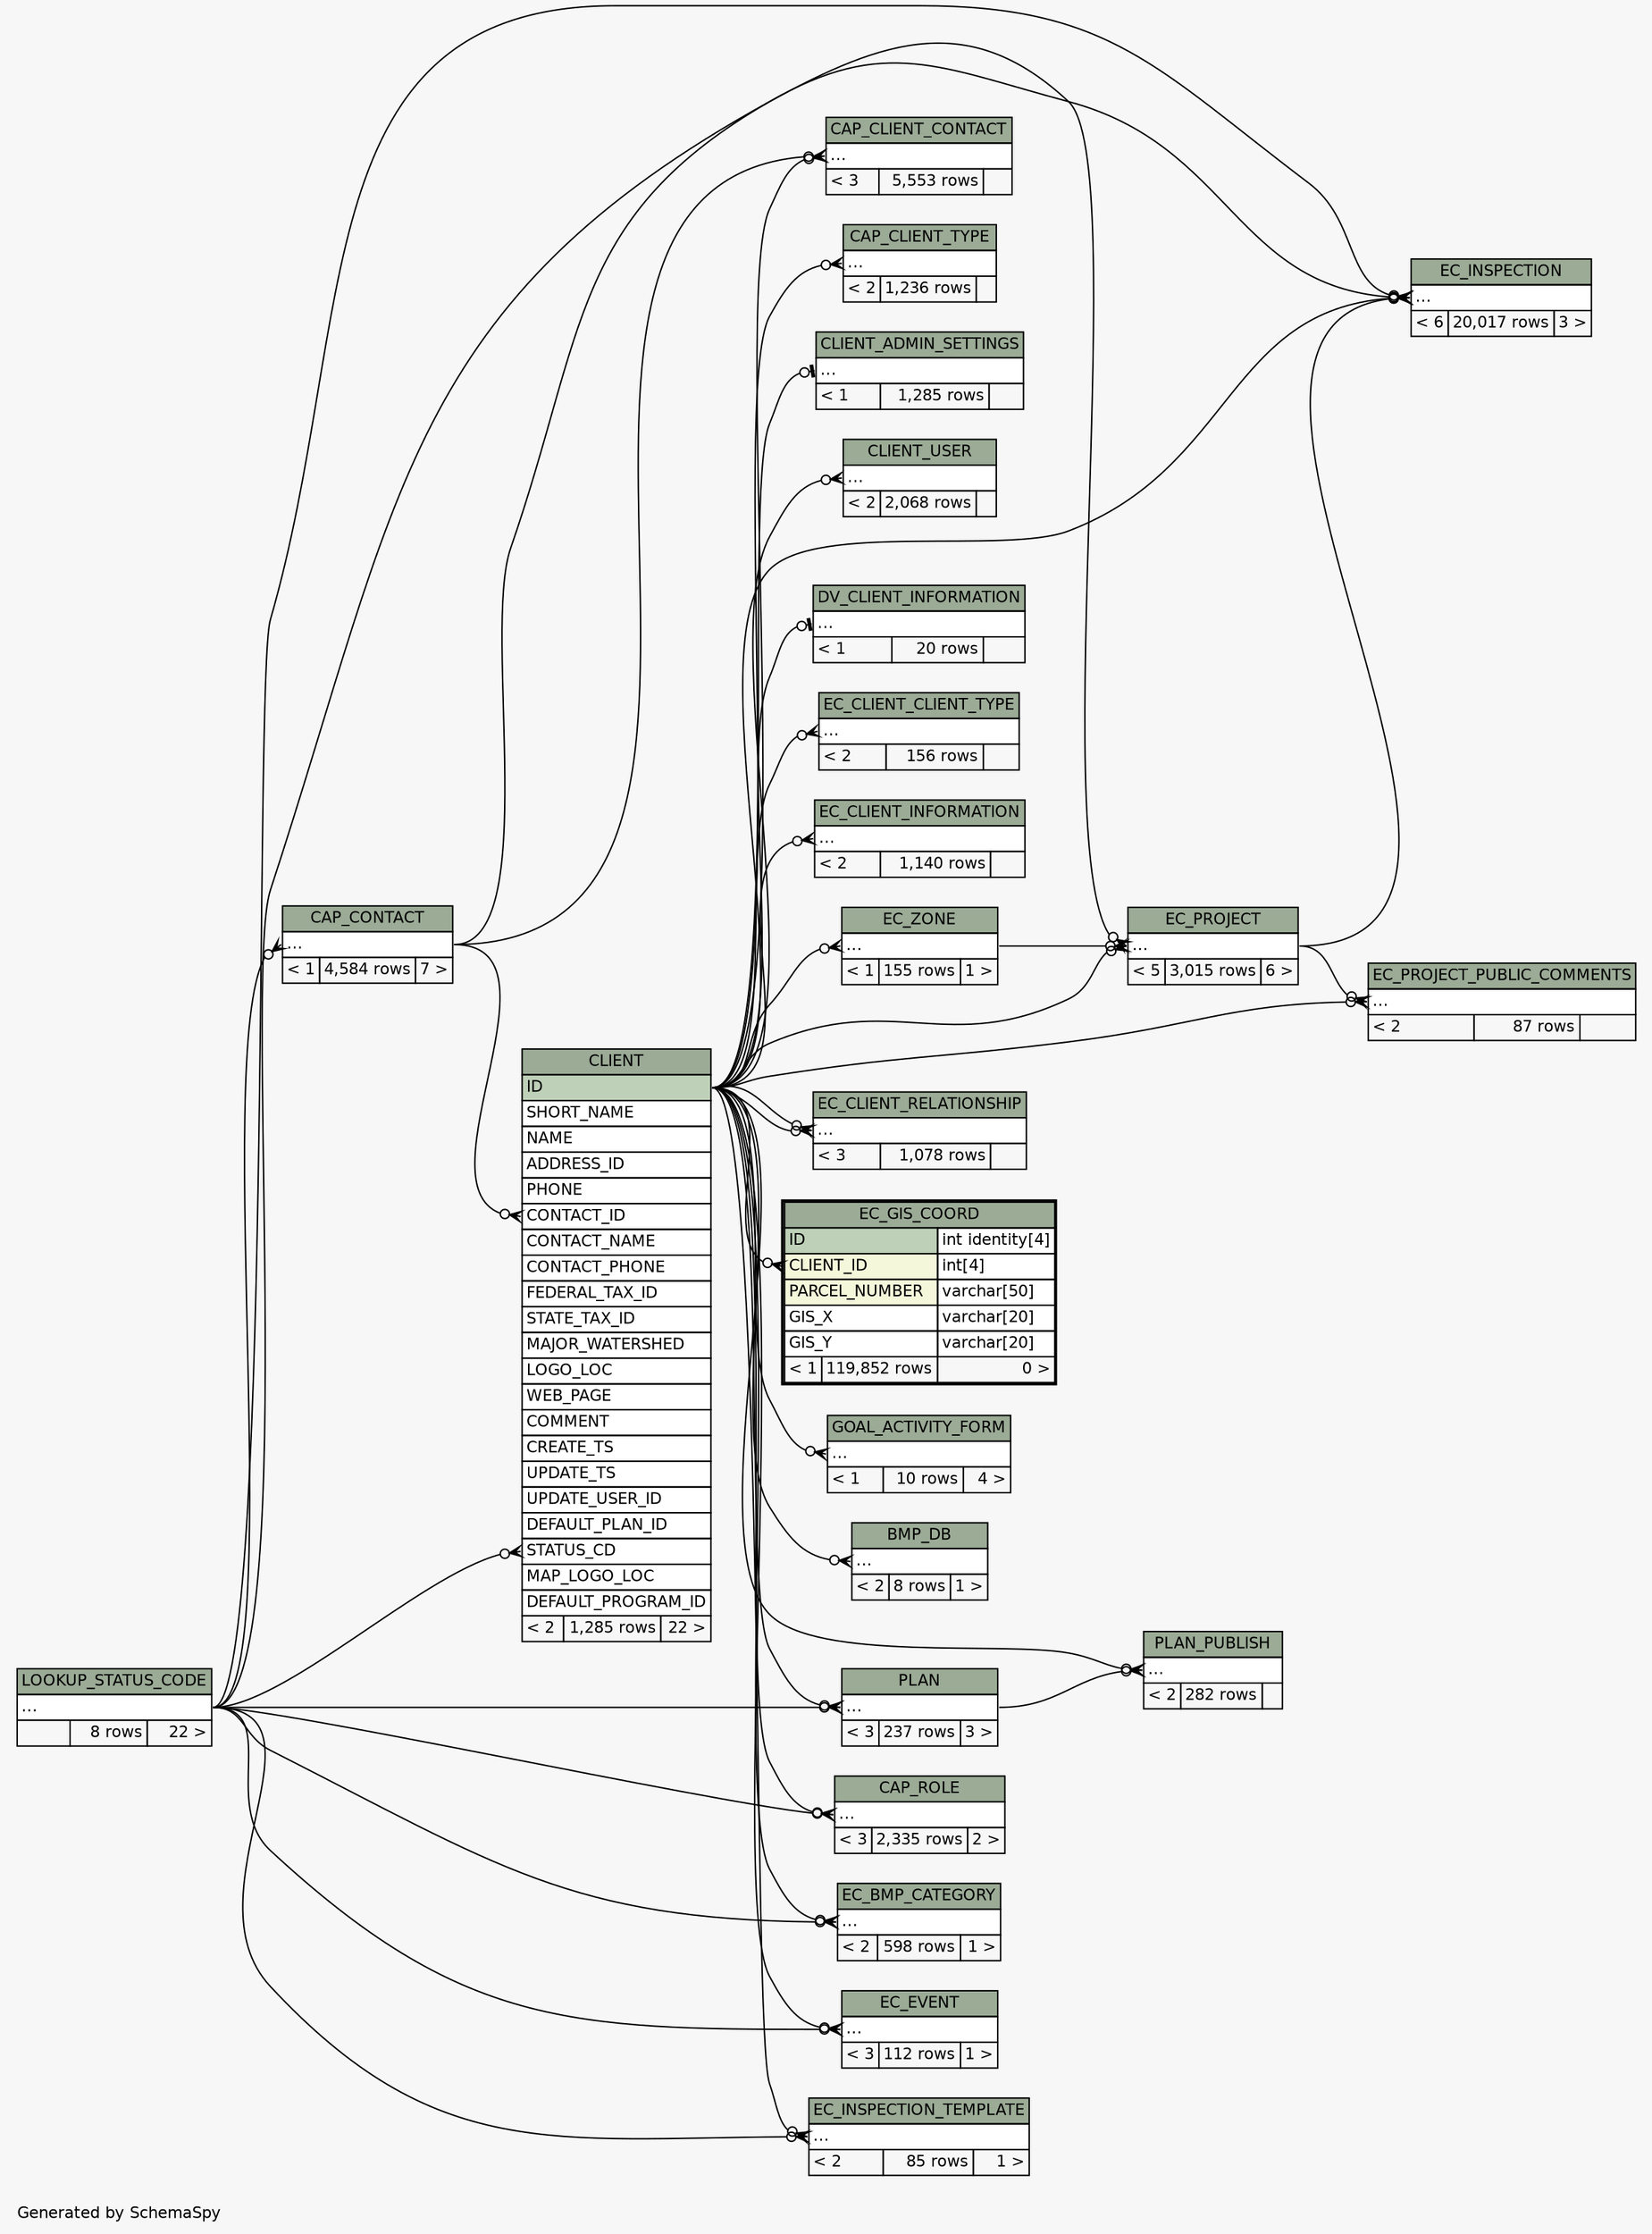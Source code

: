 // dot 2.28.0 on Windows 7 6.1
// SchemaSpy rev 590
digraph "twoDegreesRelationshipsDiagram" {
  graph [
    rankdir="RL"
    bgcolor="#f7f7f7"
    label="\nGenerated by SchemaSpy"
    labeljust="l"
    nodesep="0.18"
    ranksep="0.46"
    fontname="Helvetica"
    fontsize="11"
  ];
  node [
    fontname="Helvetica"
    fontsize="11"
    shape="plaintext"
  ];
  edge [
    arrowsize="0.8"
  ];
  "BMP_DB":"elipses":w -> "CLIENT":"ID":e [arrowhead=none dir=back arrowtail=crowodot];
  "CAP_CLIENT_CONTACT":"elipses":w -> "CLIENT":"ID":e [arrowhead=none dir=back arrowtail=crowodot];
  "CAP_CLIENT_CONTACT":"elipses":w -> "CAP_CONTACT":"elipses":e [arrowhead=none dir=back arrowtail=crowodot];
  "CAP_CLIENT_TYPE":"elipses":w -> "CLIENT":"ID":e [arrowhead=none dir=back arrowtail=crowodot];
  "CAP_CONTACT":"elipses":w -> "LOOKUP_STATUS_CODE":"elipses":e [arrowhead=none dir=back arrowtail=crowodot];
  "CAP_ROLE":"elipses":w -> "CLIENT":"ID":e [arrowhead=none dir=back arrowtail=crowodot];
  "CAP_ROLE":"elipses":w -> "LOOKUP_STATUS_CODE":"elipses":e [arrowhead=none dir=back arrowtail=crowodot];
  "CLIENT":"CONTACT_ID":w -> "CAP_CONTACT":"elipses":e [arrowhead=none dir=back arrowtail=crowodot];
  "CLIENT":"STATUS_CD":w -> "LOOKUP_STATUS_CODE":"elipses":e [arrowhead=none dir=back arrowtail=crowodot];
  "CLIENT_ADMIN_SETTINGS":"elipses":w -> "CLIENT":"ID":e [arrowhead=none dir=back arrowtail=teeodot];
  "CLIENT_USER":"elipses":w -> "CLIENT":"ID":e [arrowhead=none dir=back arrowtail=crowodot];
  "DV_CLIENT_INFORMATION":"elipses":w -> "CLIENT":"ID":e [arrowhead=none dir=back arrowtail=teeodot];
  "EC_BMP_CATEGORY":"elipses":w -> "CLIENT":"ID":e [arrowhead=none dir=back arrowtail=crowodot];
  "EC_BMP_CATEGORY":"elipses":w -> "LOOKUP_STATUS_CODE":"elipses":e [arrowhead=none dir=back arrowtail=crowodot];
  "EC_CLIENT_CLIENT_TYPE":"elipses":w -> "CLIENT":"ID":e [arrowhead=none dir=back arrowtail=crowodot];
  "EC_CLIENT_INFORMATION":"elipses":w -> "CLIENT":"ID":e [arrowhead=none dir=back arrowtail=crowodot];
  "EC_CLIENT_RELATIONSHIP":"elipses":w -> "CLIENT":"ID":e [arrowhead=none dir=back arrowtail=crowodot];
  "EC_CLIENT_RELATIONSHIP":"elipses":w -> "CLIENT":"ID":e [arrowhead=none dir=back arrowtail=crowodot];
  "EC_EVENT":"elipses":w -> "CLIENT":"ID":e [arrowhead=none dir=back arrowtail=crowodot];
  "EC_EVENT":"elipses":w -> "LOOKUP_STATUS_CODE":"elipses":e [arrowhead=none dir=back arrowtail=crowodot];
  "EC_GIS_COORD":"CLIENT_ID":w -> "CLIENT":"ID":e [arrowhead=none dir=back arrowtail=crowodot];
  "EC_INSPECTION":"elipses":w -> "CLIENT":"ID":e [arrowhead=none dir=back arrowtail=crowodot];
  "EC_INSPECTION":"elipses":w -> "CAP_CONTACT":"elipses":e [arrowhead=none dir=back arrowtail=crowodot];
  "EC_INSPECTION":"elipses":w -> "EC_PROJECT":"elipses":e [arrowhead=none dir=back arrowtail=crowodot];
  "EC_INSPECTION":"elipses":w -> "LOOKUP_STATUS_CODE":"elipses":e [arrowhead=none dir=back arrowtail=crowodot];
  "EC_INSPECTION_TEMPLATE":"elipses":w -> "CLIENT":"ID":e [arrowhead=none dir=back arrowtail=crowodot];
  "EC_INSPECTION_TEMPLATE":"elipses":w -> "LOOKUP_STATUS_CODE":"elipses":e [arrowhead=none dir=back arrowtail=crowodot];
  "EC_PROJECT":"elipses":w -> "CLIENT":"ID":e [arrowhead=none dir=back arrowtail=crowodot];
  "EC_PROJECT":"elipses":w -> "LOOKUP_STATUS_CODE":"elipses":e [arrowhead=none dir=back arrowtail=crowodot];
  "EC_PROJECT":"elipses":w -> "EC_ZONE":"elipses":e [arrowhead=none dir=back arrowtail=crowodot];
  "EC_PROJECT_PUBLIC_COMMENTS":"elipses":w -> "CLIENT":"ID":e [arrowhead=none dir=back arrowtail=crowodot];
  "EC_PROJECT_PUBLIC_COMMENTS":"elipses":w -> "EC_PROJECT":"elipses":e [arrowhead=none dir=back arrowtail=crowodot];
  "EC_ZONE":"elipses":w -> "CLIENT":"ID":e [arrowhead=none dir=back arrowtail=crowodot];
  "GOAL_ACTIVITY_FORM":"elipses":w -> "CLIENT":"ID":e [arrowhead=none dir=back arrowtail=crowodot];
  "PLAN":"elipses":w -> "CLIENT":"ID":e [arrowhead=none dir=back arrowtail=crowodot];
  "PLAN":"elipses":w -> "LOOKUP_STATUS_CODE":"elipses":e [arrowhead=none dir=back arrowtail=crowodot];
  "PLAN_PUBLISH":"elipses":w -> "CLIENT":"ID":e [arrowhead=none dir=back arrowtail=crowodot];
  "PLAN_PUBLISH":"elipses":w -> "PLAN":"elipses":e [arrowhead=none dir=back arrowtail=crowodot];
  "BMP_DB" [
    label=<
    <TABLE BORDER="0" CELLBORDER="1" CELLSPACING="0" BGCOLOR="#ffffff">
      <TR><TD COLSPAN="3" BGCOLOR="#9bab96" ALIGN="CENTER">BMP_DB</TD></TR>
      <TR><TD PORT="elipses" COLSPAN="3" ALIGN="LEFT">...</TD></TR>
      <TR><TD ALIGN="LEFT" BGCOLOR="#f7f7f7">&lt; 2</TD><TD ALIGN="RIGHT" BGCOLOR="#f7f7f7">8 rows</TD><TD ALIGN="RIGHT" BGCOLOR="#f7f7f7">1 &gt;</TD></TR>
    </TABLE>>
    URL="BMP_DB.html"
    tooltip="BMP_DB"
  ];
  "CAP_CLIENT_CONTACT" [
    label=<
    <TABLE BORDER="0" CELLBORDER="1" CELLSPACING="0" BGCOLOR="#ffffff">
      <TR><TD COLSPAN="3" BGCOLOR="#9bab96" ALIGN="CENTER">CAP_CLIENT_CONTACT</TD></TR>
      <TR><TD PORT="elipses" COLSPAN="3" ALIGN="LEFT">...</TD></TR>
      <TR><TD ALIGN="LEFT" BGCOLOR="#f7f7f7">&lt; 3</TD><TD ALIGN="RIGHT" BGCOLOR="#f7f7f7">5,553 rows</TD><TD ALIGN="RIGHT" BGCOLOR="#f7f7f7">  </TD></TR>
    </TABLE>>
    URL="CAP_CLIENT_CONTACT.html"
    tooltip="CAP_CLIENT_CONTACT"
  ];
  "CAP_CLIENT_TYPE" [
    label=<
    <TABLE BORDER="0" CELLBORDER="1" CELLSPACING="0" BGCOLOR="#ffffff">
      <TR><TD COLSPAN="3" BGCOLOR="#9bab96" ALIGN="CENTER">CAP_CLIENT_TYPE</TD></TR>
      <TR><TD PORT="elipses" COLSPAN="3" ALIGN="LEFT">...</TD></TR>
      <TR><TD ALIGN="LEFT" BGCOLOR="#f7f7f7">&lt; 2</TD><TD ALIGN="RIGHT" BGCOLOR="#f7f7f7">1,236 rows</TD><TD ALIGN="RIGHT" BGCOLOR="#f7f7f7">  </TD></TR>
    </TABLE>>
    URL="CAP_CLIENT_TYPE.html"
    tooltip="CAP_CLIENT_TYPE"
  ];
  "CAP_CONTACT" [
    label=<
    <TABLE BORDER="0" CELLBORDER="1" CELLSPACING="0" BGCOLOR="#ffffff">
      <TR><TD COLSPAN="3" BGCOLOR="#9bab96" ALIGN="CENTER">CAP_CONTACT</TD></TR>
      <TR><TD PORT="elipses" COLSPAN="3" ALIGN="LEFT">...</TD></TR>
      <TR><TD ALIGN="LEFT" BGCOLOR="#f7f7f7">&lt; 1</TD><TD ALIGN="RIGHT" BGCOLOR="#f7f7f7">4,584 rows</TD><TD ALIGN="RIGHT" BGCOLOR="#f7f7f7">7 &gt;</TD></TR>
    </TABLE>>
    URL="CAP_CONTACT.html"
    tooltip="CAP_CONTACT"
  ];
  "CAP_ROLE" [
    label=<
    <TABLE BORDER="0" CELLBORDER="1" CELLSPACING="0" BGCOLOR="#ffffff">
      <TR><TD COLSPAN="3" BGCOLOR="#9bab96" ALIGN="CENTER">CAP_ROLE</TD></TR>
      <TR><TD PORT="elipses" COLSPAN="3" ALIGN="LEFT">...</TD></TR>
      <TR><TD ALIGN="LEFT" BGCOLOR="#f7f7f7">&lt; 3</TD><TD ALIGN="RIGHT" BGCOLOR="#f7f7f7">2,335 rows</TD><TD ALIGN="RIGHT" BGCOLOR="#f7f7f7">2 &gt;</TD></TR>
    </TABLE>>
    URL="CAP_ROLE.html"
    tooltip="CAP_ROLE"
  ];
  "CLIENT" [
    label=<
    <TABLE BORDER="0" CELLBORDER="1" CELLSPACING="0" BGCOLOR="#ffffff">
      <TR><TD COLSPAN="3" BGCOLOR="#9bab96" ALIGN="CENTER">CLIENT</TD></TR>
      <TR><TD PORT="ID" COLSPAN="3" BGCOLOR="#bed1b8" ALIGN="LEFT">ID</TD></TR>
      <TR><TD PORT="SHORT_NAME" COLSPAN="3" ALIGN="LEFT">SHORT_NAME</TD></TR>
      <TR><TD PORT="NAME" COLSPAN="3" ALIGN="LEFT">NAME</TD></TR>
      <TR><TD PORT="ADDRESS_ID" COLSPAN="3" ALIGN="LEFT">ADDRESS_ID</TD></TR>
      <TR><TD PORT="PHONE" COLSPAN="3" ALIGN="LEFT">PHONE</TD></TR>
      <TR><TD PORT="CONTACT_ID" COLSPAN="3" ALIGN="LEFT">CONTACT_ID</TD></TR>
      <TR><TD PORT="CONTACT_NAME" COLSPAN="3" ALIGN="LEFT">CONTACT_NAME</TD></TR>
      <TR><TD PORT="CONTACT_PHONE" COLSPAN="3" ALIGN="LEFT">CONTACT_PHONE</TD></TR>
      <TR><TD PORT="FEDERAL_TAX_ID" COLSPAN="3" ALIGN="LEFT">FEDERAL_TAX_ID</TD></TR>
      <TR><TD PORT="STATE_TAX_ID" COLSPAN="3" ALIGN="LEFT">STATE_TAX_ID</TD></TR>
      <TR><TD PORT="MAJOR_WATERSHED" COLSPAN="3" ALIGN="LEFT">MAJOR_WATERSHED</TD></TR>
      <TR><TD PORT="LOGO_LOC" COLSPAN="3" ALIGN="LEFT">LOGO_LOC</TD></TR>
      <TR><TD PORT="WEB_PAGE" COLSPAN="3" ALIGN="LEFT">WEB_PAGE</TD></TR>
      <TR><TD PORT="COMMENT" COLSPAN="3" ALIGN="LEFT">COMMENT</TD></TR>
      <TR><TD PORT="CREATE_TS" COLSPAN="3" ALIGN="LEFT">CREATE_TS</TD></TR>
      <TR><TD PORT="UPDATE_TS" COLSPAN="3" ALIGN="LEFT">UPDATE_TS</TD></TR>
      <TR><TD PORT="UPDATE_USER_ID" COLSPAN="3" ALIGN="LEFT">UPDATE_USER_ID</TD></TR>
      <TR><TD PORT="DEFAULT_PLAN_ID" COLSPAN="3" ALIGN="LEFT">DEFAULT_PLAN_ID</TD></TR>
      <TR><TD PORT="STATUS_CD" COLSPAN="3" ALIGN="LEFT">STATUS_CD</TD></TR>
      <TR><TD PORT="MAP_LOGO_LOC" COLSPAN="3" ALIGN="LEFT">MAP_LOGO_LOC</TD></TR>
      <TR><TD PORT="DEFAULT_PROGRAM_ID" COLSPAN="3" ALIGN="LEFT">DEFAULT_PROGRAM_ID</TD></TR>
      <TR><TD ALIGN="LEFT" BGCOLOR="#f7f7f7">&lt; 2</TD><TD ALIGN="RIGHT" BGCOLOR="#f7f7f7">1,285 rows</TD><TD ALIGN="RIGHT" BGCOLOR="#f7f7f7">22 &gt;</TD></TR>
    </TABLE>>
    URL="CLIENT.html"
    tooltip="CLIENT"
  ];
  "CLIENT_ADMIN_SETTINGS" [
    label=<
    <TABLE BORDER="0" CELLBORDER="1" CELLSPACING="0" BGCOLOR="#ffffff">
      <TR><TD COLSPAN="3" BGCOLOR="#9bab96" ALIGN="CENTER">CLIENT_ADMIN_SETTINGS</TD></TR>
      <TR><TD PORT="elipses" COLSPAN="3" ALIGN="LEFT">...</TD></TR>
      <TR><TD ALIGN="LEFT" BGCOLOR="#f7f7f7">&lt; 1</TD><TD ALIGN="RIGHT" BGCOLOR="#f7f7f7">1,285 rows</TD><TD ALIGN="RIGHT" BGCOLOR="#f7f7f7">  </TD></TR>
    </TABLE>>
    URL="CLIENT_ADMIN_SETTINGS.html"
    tooltip="CLIENT_ADMIN_SETTINGS"
  ];
  "CLIENT_USER" [
    label=<
    <TABLE BORDER="0" CELLBORDER="1" CELLSPACING="0" BGCOLOR="#ffffff">
      <TR><TD COLSPAN="3" BGCOLOR="#9bab96" ALIGN="CENTER">CLIENT_USER</TD></TR>
      <TR><TD PORT="elipses" COLSPAN="3" ALIGN="LEFT">...</TD></TR>
      <TR><TD ALIGN="LEFT" BGCOLOR="#f7f7f7">&lt; 2</TD><TD ALIGN="RIGHT" BGCOLOR="#f7f7f7">2,068 rows</TD><TD ALIGN="RIGHT" BGCOLOR="#f7f7f7">  </TD></TR>
    </TABLE>>
    URL="CLIENT_USER.html"
    tooltip="CLIENT_USER"
  ];
  "DV_CLIENT_INFORMATION" [
    label=<
    <TABLE BORDER="0" CELLBORDER="1" CELLSPACING="0" BGCOLOR="#ffffff">
      <TR><TD COLSPAN="3" BGCOLOR="#9bab96" ALIGN="CENTER">DV_CLIENT_INFORMATION</TD></TR>
      <TR><TD PORT="elipses" COLSPAN="3" ALIGN="LEFT">...</TD></TR>
      <TR><TD ALIGN="LEFT" BGCOLOR="#f7f7f7">&lt; 1</TD><TD ALIGN="RIGHT" BGCOLOR="#f7f7f7">20 rows</TD><TD ALIGN="RIGHT" BGCOLOR="#f7f7f7">  </TD></TR>
    </TABLE>>
    URL="DV_CLIENT_INFORMATION.html"
    tooltip="DV_CLIENT_INFORMATION"
  ];
  "EC_BMP_CATEGORY" [
    label=<
    <TABLE BORDER="0" CELLBORDER="1" CELLSPACING="0" BGCOLOR="#ffffff">
      <TR><TD COLSPAN="3" BGCOLOR="#9bab96" ALIGN="CENTER">EC_BMP_CATEGORY</TD></TR>
      <TR><TD PORT="elipses" COLSPAN="3" ALIGN="LEFT">...</TD></TR>
      <TR><TD ALIGN="LEFT" BGCOLOR="#f7f7f7">&lt; 2</TD><TD ALIGN="RIGHT" BGCOLOR="#f7f7f7">598 rows</TD><TD ALIGN="RIGHT" BGCOLOR="#f7f7f7">1 &gt;</TD></TR>
    </TABLE>>
    URL="EC_BMP_CATEGORY.html"
    tooltip="EC_BMP_CATEGORY"
  ];
  "EC_CLIENT_CLIENT_TYPE" [
    label=<
    <TABLE BORDER="0" CELLBORDER="1" CELLSPACING="0" BGCOLOR="#ffffff">
      <TR><TD COLSPAN="3" BGCOLOR="#9bab96" ALIGN="CENTER">EC_CLIENT_CLIENT_TYPE</TD></TR>
      <TR><TD PORT="elipses" COLSPAN="3" ALIGN="LEFT">...</TD></TR>
      <TR><TD ALIGN="LEFT" BGCOLOR="#f7f7f7">&lt; 2</TD><TD ALIGN="RIGHT" BGCOLOR="#f7f7f7">156 rows</TD><TD ALIGN="RIGHT" BGCOLOR="#f7f7f7">  </TD></TR>
    </TABLE>>
    URL="EC_CLIENT_CLIENT_TYPE.html"
    tooltip="EC_CLIENT_CLIENT_TYPE"
  ];
  "EC_CLIENT_INFORMATION" [
    label=<
    <TABLE BORDER="0" CELLBORDER="1" CELLSPACING="0" BGCOLOR="#ffffff">
      <TR><TD COLSPAN="3" BGCOLOR="#9bab96" ALIGN="CENTER">EC_CLIENT_INFORMATION</TD></TR>
      <TR><TD PORT="elipses" COLSPAN="3" ALIGN="LEFT">...</TD></TR>
      <TR><TD ALIGN="LEFT" BGCOLOR="#f7f7f7">&lt; 2</TD><TD ALIGN="RIGHT" BGCOLOR="#f7f7f7">1,140 rows</TD><TD ALIGN="RIGHT" BGCOLOR="#f7f7f7">  </TD></TR>
    </TABLE>>
    URL="EC_CLIENT_INFORMATION.html"
    tooltip="EC_CLIENT_INFORMATION"
  ];
  "EC_CLIENT_RELATIONSHIP" [
    label=<
    <TABLE BORDER="0" CELLBORDER="1" CELLSPACING="0" BGCOLOR="#ffffff">
      <TR><TD COLSPAN="3" BGCOLOR="#9bab96" ALIGN="CENTER">EC_CLIENT_RELATIONSHIP</TD></TR>
      <TR><TD PORT="elipses" COLSPAN="3" ALIGN="LEFT">...</TD></TR>
      <TR><TD ALIGN="LEFT" BGCOLOR="#f7f7f7">&lt; 3</TD><TD ALIGN="RIGHT" BGCOLOR="#f7f7f7">1,078 rows</TD><TD ALIGN="RIGHT" BGCOLOR="#f7f7f7">  </TD></TR>
    </TABLE>>
    URL="EC_CLIENT_RELATIONSHIP.html"
    tooltip="EC_CLIENT_RELATIONSHIP"
  ];
  "EC_EVENT" [
    label=<
    <TABLE BORDER="0" CELLBORDER="1" CELLSPACING="0" BGCOLOR="#ffffff">
      <TR><TD COLSPAN="3" BGCOLOR="#9bab96" ALIGN="CENTER">EC_EVENT</TD></TR>
      <TR><TD PORT="elipses" COLSPAN="3" ALIGN="LEFT">...</TD></TR>
      <TR><TD ALIGN="LEFT" BGCOLOR="#f7f7f7">&lt; 3</TD><TD ALIGN="RIGHT" BGCOLOR="#f7f7f7">112 rows</TD><TD ALIGN="RIGHT" BGCOLOR="#f7f7f7">1 &gt;</TD></TR>
    </TABLE>>
    URL="EC_EVENT.html"
    tooltip="EC_EVENT"
  ];
  "EC_GIS_COORD" [
    label=<
    <TABLE BORDER="2" CELLBORDER="1" CELLSPACING="0" BGCOLOR="#ffffff">
      <TR><TD COLSPAN="3" BGCOLOR="#9bab96" ALIGN="CENTER">EC_GIS_COORD</TD></TR>
      <TR><TD PORT="ID" COLSPAN="2" BGCOLOR="#bed1b8" ALIGN="LEFT">ID</TD><TD PORT="ID.type" ALIGN="LEFT">int identity[4]</TD></TR>
      <TR><TD PORT="CLIENT_ID" COLSPAN="2" BGCOLOR="#f4f7da" ALIGN="LEFT">CLIENT_ID</TD><TD PORT="CLIENT_ID.type" ALIGN="LEFT">int[4]</TD></TR>
      <TR><TD PORT="PARCEL_NUMBER" COLSPAN="2" BGCOLOR="#f4f7da" ALIGN="LEFT">PARCEL_NUMBER</TD><TD PORT="PARCEL_NUMBER.type" ALIGN="LEFT">varchar[50]</TD></TR>
      <TR><TD PORT="GIS_X" COLSPAN="2" ALIGN="LEFT">GIS_X</TD><TD PORT="GIS_X.type" ALIGN="LEFT">varchar[20]</TD></TR>
      <TR><TD PORT="GIS_Y" COLSPAN="2" ALIGN="LEFT">GIS_Y</TD><TD PORT="GIS_Y.type" ALIGN="LEFT">varchar[20]</TD></TR>
      <TR><TD ALIGN="LEFT" BGCOLOR="#f7f7f7">&lt; 1</TD><TD ALIGN="RIGHT" BGCOLOR="#f7f7f7">119,852 rows</TD><TD ALIGN="RIGHT" BGCOLOR="#f7f7f7">0 &gt;</TD></TR>
    </TABLE>>
    URL="EC_GIS_COORD.html"
    tooltip="EC_GIS_COORD"
  ];
  "EC_INSPECTION" [
    label=<
    <TABLE BORDER="0" CELLBORDER="1" CELLSPACING="0" BGCOLOR="#ffffff">
      <TR><TD COLSPAN="3" BGCOLOR="#9bab96" ALIGN="CENTER">EC_INSPECTION</TD></TR>
      <TR><TD PORT="elipses" COLSPAN="3" ALIGN="LEFT">...</TD></TR>
      <TR><TD ALIGN="LEFT" BGCOLOR="#f7f7f7">&lt; 6</TD><TD ALIGN="RIGHT" BGCOLOR="#f7f7f7">20,017 rows</TD><TD ALIGN="RIGHT" BGCOLOR="#f7f7f7">3 &gt;</TD></TR>
    </TABLE>>
    URL="EC_INSPECTION.html"
    tooltip="EC_INSPECTION"
  ];
  "EC_INSPECTION_TEMPLATE" [
    label=<
    <TABLE BORDER="0" CELLBORDER="1" CELLSPACING="0" BGCOLOR="#ffffff">
      <TR><TD COLSPAN="3" BGCOLOR="#9bab96" ALIGN="CENTER">EC_INSPECTION_TEMPLATE</TD></TR>
      <TR><TD PORT="elipses" COLSPAN="3" ALIGN="LEFT">...</TD></TR>
      <TR><TD ALIGN="LEFT" BGCOLOR="#f7f7f7">&lt; 2</TD><TD ALIGN="RIGHT" BGCOLOR="#f7f7f7">85 rows</TD><TD ALIGN="RIGHT" BGCOLOR="#f7f7f7">1 &gt;</TD></TR>
    </TABLE>>
    URL="EC_INSPECTION_TEMPLATE.html"
    tooltip="EC_INSPECTION_TEMPLATE"
  ];
  "EC_PROJECT" [
    label=<
    <TABLE BORDER="0" CELLBORDER="1" CELLSPACING="0" BGCOLOR="#ffffff">
      <TR><TD COLSPAN="3" BGCOLOR="#9bab96" ALIGN="CENTER">EC_PROJECT</TD></TR>
      <TR><TD PORT="elipses" COLSPAN="3" ALIGN="LEFT">...</TD></TR>
      <TR><TD ALIGN="LEFT" BGCOLOR="#f7f7f7">&lt; 5</TD><TD ALIGN="RIGHT" BGCOLOR="#f7f7f7">3,015 rows</TD><TD ALIGN="RIGHT" BGCOLOR="#f7f7f7">6 &gt;</TD></TR>
    </TABLE>>
    URL="EC_PROJECT.html"
    tooltip="EC_PROJECT"
  ];
  "EC_PROJECT_PUBLIC_COMMENTS" [
    label=<
    <TABLE BORDER="0" CELLBORDER="1" CELLSPACING="0" BGCOLOR="#ffffff">
      <TR><TD COLSPAN="3" BGCOLOR="#9bab96" ALIGN="CENTER">EC_PROJECT_PUBLIC_COMMENTS</TD></TR>
      <TR><TD PORT="elipses" COLSPAN="3" ALIGN="LEFT">...</TD></TR>
      <TR><TD ALIGN="LEFT" BGCOLOR="#f7f7f7">&lt; 2</TD><TD ALIGN="RIGHT" BGCOLOR="#f7f7f7">87 rows</TD><TD ALIGN="RIGHT" BGCOLOR="#f7f7f7">  </TD></TR>
    </TABLE>>
    URL="EC_PROJECT_PUBLIC_COMMENTS.html"
    tooltip="EC_PROJECT_PUBLIC_COMMENTS"
  ];
  "EC_ZONE" [
    label=<
    <TABLE BORDER="0" CELLBORDER="1" CELLSPACING="0" BGCOLOR="#ffffff">
      <TR><TD COLSPAN="3" BGCOLOR="#9bab96" ALIGN="CENTER">EC_ZONE</TD></TR>
      <TR><TD PORT="elipses" COLSPAN="3" ALIGN="LEFT">...</TD></TR>
      <TR><TD ALIGN="LEFT" BGCOLOR="#f7f7f7">&lt; 1</TD><TD ALIGN="RIGHT" BGCOLOR="#f7f7f7">155 rows</TD><TD ALIGN="RIGHT" BGCOLOR="#f7f7f7">1 &gt;</TD></TR>
    </TABLE>>
    URL="EC_ZONE.html"
    tooltip="EC_ZONE"
  ];
  "GOAL_ACTIVITY_FORM" [
    label=<
    <TABLE BORDER="0" CELLBORDER="1" CELLSPACING="0" BGCOLOR="#ffffff">
      <TR><TD COLSPAN="3" BGCOLOR="#9bab96" ALIGN="CENTER">GOAL_ACTIVITY_FORM</TD></TR>
      <TR><TD PORT="elipses" COLSPAN="3" ALIGN="LEFT">...</TD></TR>
      <TR><TD ALIGN="LEFT" BGCOLOR="#f7f7f7">&lt; 1</TD><TD ALIGN="RIGHT" BGCOLOR="#f7f7f7">10 rows</TD><TD ALIGN="RIGHT" BGCOLOR="#f7f7f7">4 &gt;</TD></TR>
    </TABLE>>
    URL="GOAL_ACTIVITY_FORM.html"
    tooltip="GOAL_ACTIVITY_FORM"
  ];
  "LOOKUP_STATUS_CODE" [
    label=<
    <TABLE BORDER="0" CELLBORDER="1" CELLSPACING="0" BGCOLOR="#ffffff">
      <TR><TD COLSPAN="3" BGCOLOR="#9bab96" ALIGN="CENTER">LOOKUP_STATUS_CODE</TD></TR>
      <TR><TD PORT="elipses" COLSPAN="3" ALIGN="LEFT">...</TD></TR>
      <TR><TD ALIGN="LEFT" BGCOLOR="#f7f7f7">  </TD><TD ALIGN="RIGHT" BGCOLOR="#f7f7f7">8 rows</TD><TD ALIGN="RIGHT" BGCOLOR="#f7f7f7">22 &gt;</TD></TR>
    </TABLE>>
    URL="LOOKUP_STATUS_CODE.html"
    tooltip="LOOKUP_STATUS_CODE"
  ];
  "PLAN" [
    label=<
    <TABLE BORDER="0" CELLBORDER="1" CELLSPACING="0" BGCOLOR="#ffffff">
      <TR><TD COLSPAN="3" BGCOLOR="#9bab96" ALIGN="CENTER">PLAN</TD></TR>
      <TR><TD PORT="elipses" COLSPAN="3" ALIGN="LEFT">...</TD></TR>
      <TR><TD ALIGN="LEFT" BGCOLOR="#f7f7f7">&lt; 3</TD><TD ALIGN="RIGHT" BGCOLOR="#f7f7f7">237 rows</TD><TD ALIGN="RIGHT" BGCOLOR="#f7f7f7">3 &gt;</TD></TR>
    </TABLE>>
    URL="PLAN.html"
    tooltip="PLAN"
  ];
  "PLAN_PUBLISH" [
    label=<
    <TABLE BORDER="0" CELLBORDER="1" CELLSPACING="0" BGCOLOR="#ffffff">
      <TR><TD COLSPAN="3" BGCOLOR="#9bab96" ALIGN="CENTER">PLAN_PUBLISH</TD></TR>
      <TR><TD PORT="elipses" COLSPAN="3" ALIGN="LEFT">...</TD></TR>
      <TR><TD ALIGN="LEFT" BGCOLOR="#f7f7f7">&lt; 2</TD><TD ALIGN="RIGHT" BGCOLOR="#f7f7f7">282 rows</TD><TD ALIGN="RIGHT" BGCOLOR="#f7f7f7">  </TD></TR>
    </TABLE>>
    URL="PLAN_PUBLISH.html"
    tooltip="PLAN_PUBLISH"
  ];
}
